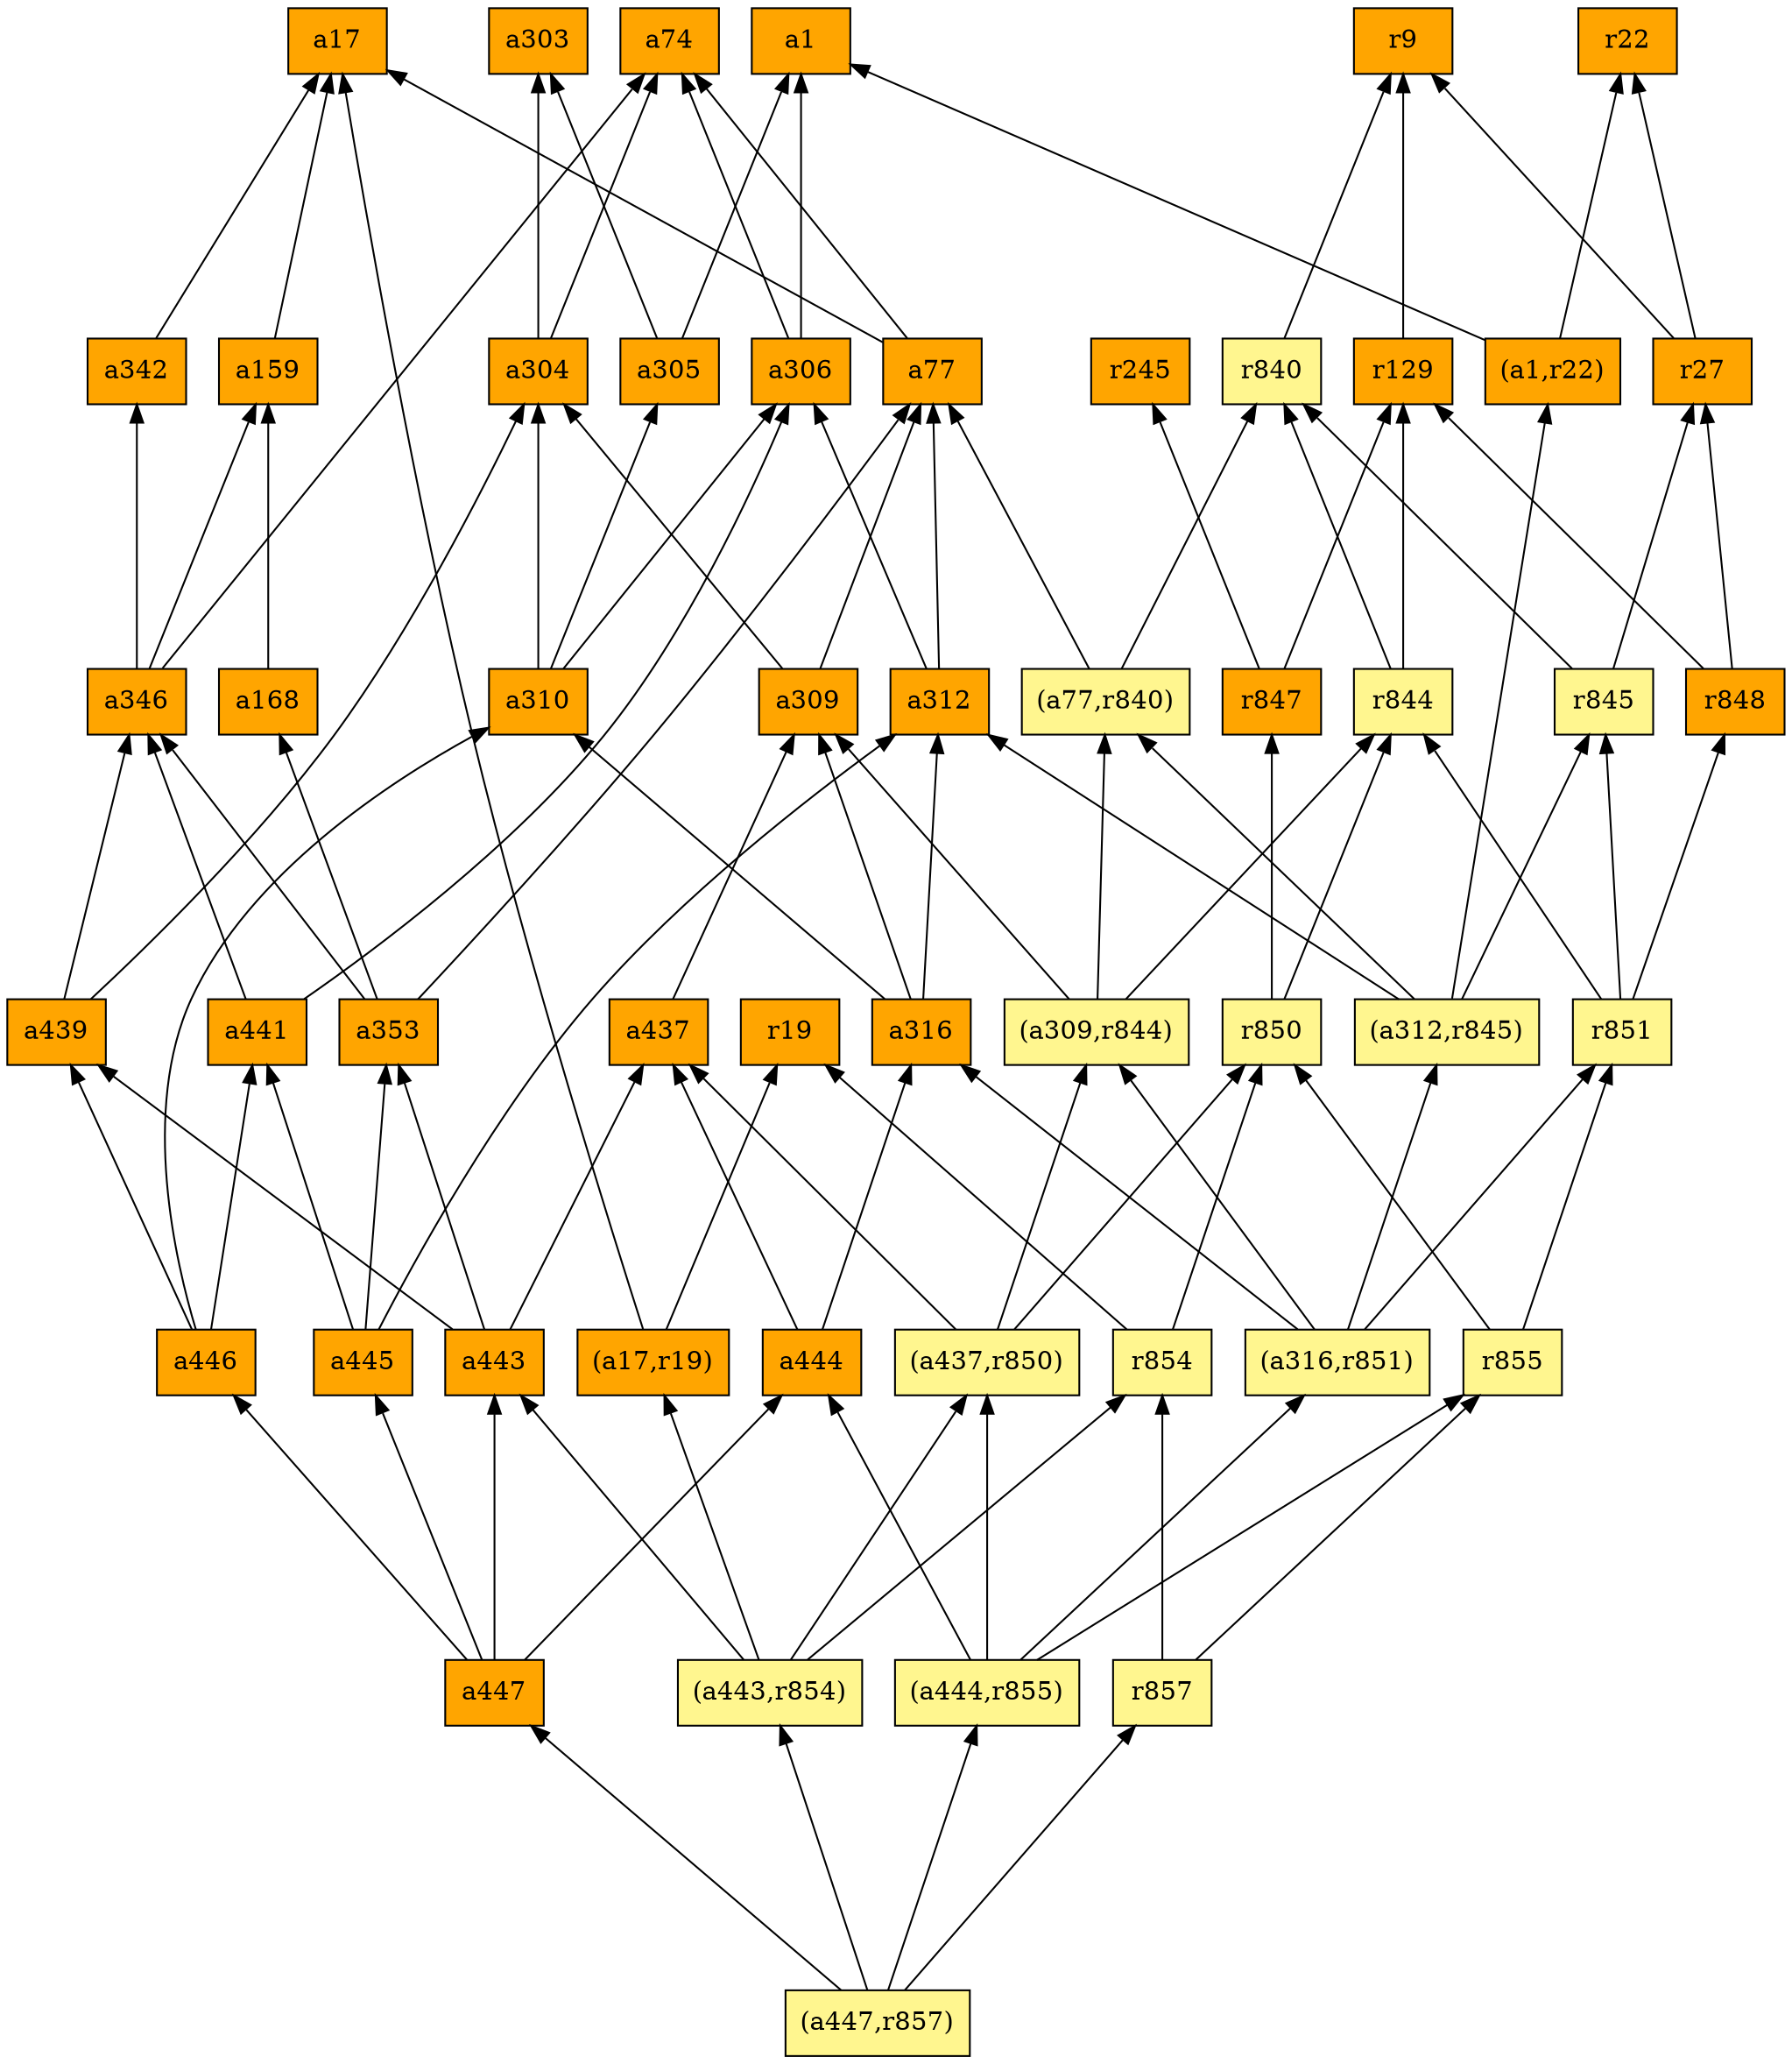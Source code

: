 digraph G {
rankdir=BT;ranksep="2.0";
"a74" [shape=record,fillcolor=orange,style=filled,label="{a74}"];
"a444" [shape=record,fillcolor=orange,style=filled,label="{a444}"];
"(a17,r19)" [shape=record,fillcolor=orange,style=filled,label="{(a17,r19)}"];
"a304" [shape=record,fillcolor=orange,style=filled,label="{a304}"];
"a445" [shape=record,fillcolor=orange,style=filled,label="{a445}"];
"a447" [shape=record,fillcolor=orange,style=filled,label="{a447}"];
"(a316,r851)" [shape=record,fillcolor=khaki1,style=filled,label="{(a316,r851)}"];
"(a1,r22)" [shape=record,fillcolor=orange,style=filled,label="{(a1,r22)}"];
"r855" [shape=record,fillcolor=khaki1,style=filled,label="{r855}"];
"a77" [shape=record,fillcolor=orange,style=filled,label="{a77}"];
"a346" [shape=record,fillcolor=orange,style=filled,label="{a346}"];
"r9" [shape=record,fillcolor=orange,style=filled,label="{r9}"];
"a303" [shape=record,fillcolor=orange,style=filled,label="{a303}"];
"(a437,r850)" [shape=record,fillcolor=khaki1,style=filled,label="{(a437,r850)}"];
"a437" [shape=record,fillcolor=orange,style=filled,label="{a437}"];
"r857" [shape=record,fillcolor=khaki1,style=filled,label="{r857}"];
"(a447,r857)" [shape=record,fillcolor=khaki1,style=filled,label="{(a447,r857)}"];
"a306" [shape=record,fillcolor=orange,style=filled,label="{a306}"];
"a441" [shape=record,fillcolor=orange,style=filled,label="{a441}"];
"r840" [shape=record,fillcolor=khaki1,style=filled,label="{r840}"];
"a353" [shape=record,fillcolor=orange,style=filled,label="{a353}"];
"(a77,r840)" [shape=record,fillcolor=khaki1,style=filled,label="{(a77,r840)}"];
"a159" [shape=record,fillcolor=orange,style=filled,label="{a159}"];
"(a312,r845)" [shape=record,fillcolor=khaki1,style=filled,label="{(a312,r845)}"];
"a310" [shape=record,fillcolor=orange,style=filled,label="{a310}"];
"a168" [shape=record,fillcolor=orange,style=filled,label="{a168}"];
"r854" [shape=record,fillcolor=khaki1,style=filled,label="{r854}"];
"a309" [shape=record,fillcolor=orange,style=filled,label="{a309}"];
"r129" [shape=record,fillcolor=orange,style=filled,label="{r129}"];
"r22" [shape=record,fillcolor=orange,style=filled,label="{r22}"];
"r850" [shape=record,fillcolor=khaki1,style=filled,label="{r850}"];
"r27" [shape=record,fillcolor=orange,style=filled,label="{r27}"];
"a342" [shape=record,fillcolor=orange,style=filled,label="{a342}"];
"a439" [shape=record,fillcolor=orange,style=filled,label="{a439}"];
"a312" [shape=record,fillcolor=orange,style=filled,label="{a312}"];
"a17" [shape=record,fillcolor=orange,style=filled,label="{a17}"];
"r847" [shape=record,fillcolor=orange,style=filled,label="{r847}"];
"(a443,r854)" [shape=record,fillcolor=khaki1,style=filled,label="{(a443,r854)}"];
"r851" [shape=record,fillcolor=khaki1,style=filled,label="{r851}"];
"(a444,r855)" [shape=record,fillcolor=khaki1,style=filled,label="{(a444,r855)}"];
"r845" [shape=record,fillcolor=khaki1,style=filled,label="{r845}"];
"a1" [shape=record,fillcolor=orange,style=filled,label="{a1}"];
"r844" [shape=record,fillcolor=khaki1,style=filled,label="{r844}"];
"a316" [shape=record,fillcolor=orange,style=filled,label="{a316}"];
"r19" [shape=record,fillcolor=orange,style=filled,label="{r19}"];
"a305" [shape=record,fillcolor=orange,style=filled,label="{a305}"];
"a446" [shape=record,fillcolor=orange,style=filled,label="{a446}"];
"r245" [shape=record,fillcolor=orange,style=filled,label="{r245}"];
"a443" [shape=record,fillcolor=orange,style=filled,label="{a443}"];
"r848" [shape=record,fillcolor=orange,style=filled,label="{r848}"];
"(a309,r844)" [shape=record,fillcolor=khaki1,style=filled,label="{(a309,r844)}"];
"a444" -> "a316"
"a444" -> "a437"
"(a17,r19)" -> "r19"
"(a17,r19)" -> "a17"
"a304" -> "a303"
"a304" -> "a74"
"a445" -> "a441"
"a445" -> "a353"
"a445" -> "a312"
"a447" -> "a444"
"a447" -> "a445"
"a447" -> "a446"
"a447" -> "a443"
"(a316,r851)" -> "a316"
"(a316,r851)" -> "r851"
"(a316,r851)" -> "(a312,r845)"
"(a316,r851)" -> "(a309,r844)"
"(a1,r22)" -> "a1"
"(a1,r22)" -> "r22"
"r855" -> "r850"
"r855" -> "r851"
"a77" -> "a74"
"a77" -> "a17"
"a346" -> "a342"
"a346" -> "a159"
"a346" -> "a74"
"(a437,r850)" -> "r850"
"(a437,r850)" -> "a437"
"(a437,r850)" -> "(a309,r844)"
"a437" -> "a309"
"r857" -> "r854"
"r857" -> "r855"
"(a447,r857)" -> "(a444,r855)"
"(a447,r857)" -> "a447"
"(a447,r857)" -> "(a443,r854)"
"(a447,r857)" -> "r857"
"a306" -> "a1"
"a306" -> "a74"
"a441" -> "a306"
"a441" -> "a346"
"r840" -> "r9"
"a353" -> "a77"
"a353" -> "a346"
"a353" -> "a168"
"(a77,r840)" -> "r840"
"(a77,r840)" -> "a77"
"a159" -> "a17"
"(a312,r845)" -> "r845"
"(a312,r845)" -> "(a77,r840)"
"(a312,r845)" -> "a312"
"(a312,r845)" -> "(a1,r22)"
"a310" -> "a306"
"a310" -> "a304"
"a310" -> "a305"
"a168" -> "a159"
"r854" -> "r850"
"r854" -> "r19"
"a309" -> "a304"
"a309" -> "a77"
"r129" -> "r9"
"r850" -> "r844"
"r850" -> "r847"
"r27" -> "r9"
"r27" -> "r22"
"a342" -> "a17"
"a439" -> "a304"
"a439" -> "a346"
"a312" -> "a306"
"a312" -> "a77"
"r847" -> "r129"
"r847" -> "r245"
"(a443,r854)" -> "r854"
"(a443,r854)" -> "(a17,r19)"
"(a443,r854)" -> "a443"
"(a443,r854)" -> "(a437,r850)"
"r851" -> "r845"
"r851" -> "r844"
"r851" -> "r848"
"(a444,r855)" -> "a444"
"(a444,r855)" -> "(a316,r851)"
"(a444,r855)" -> "r855"
"(a444,r855)" -> "(a437,r850)"
"r845" -> "r27"
"r845" -> "r840"
"r844" -> "r129"
"r844" -> "r840"
"a316" -> "a309"
"a316" -> "a310"
"a316" -> "a312"
"a305" -> "a303"
"a305" -> "a1"
"a446" -> "a441"
"a446" -> "a439"
"a446" -> "a310"
"a443" -> "a439"
"a443" -> "a353"
"a443" -> "a437"
"r848" -> "r129"
"r848" -> "r27"
"(a309,r844)" -> "a309"
"(a309,r844)" -> "r844"
"(a309,r844)" -> "(a77,r840)"
}